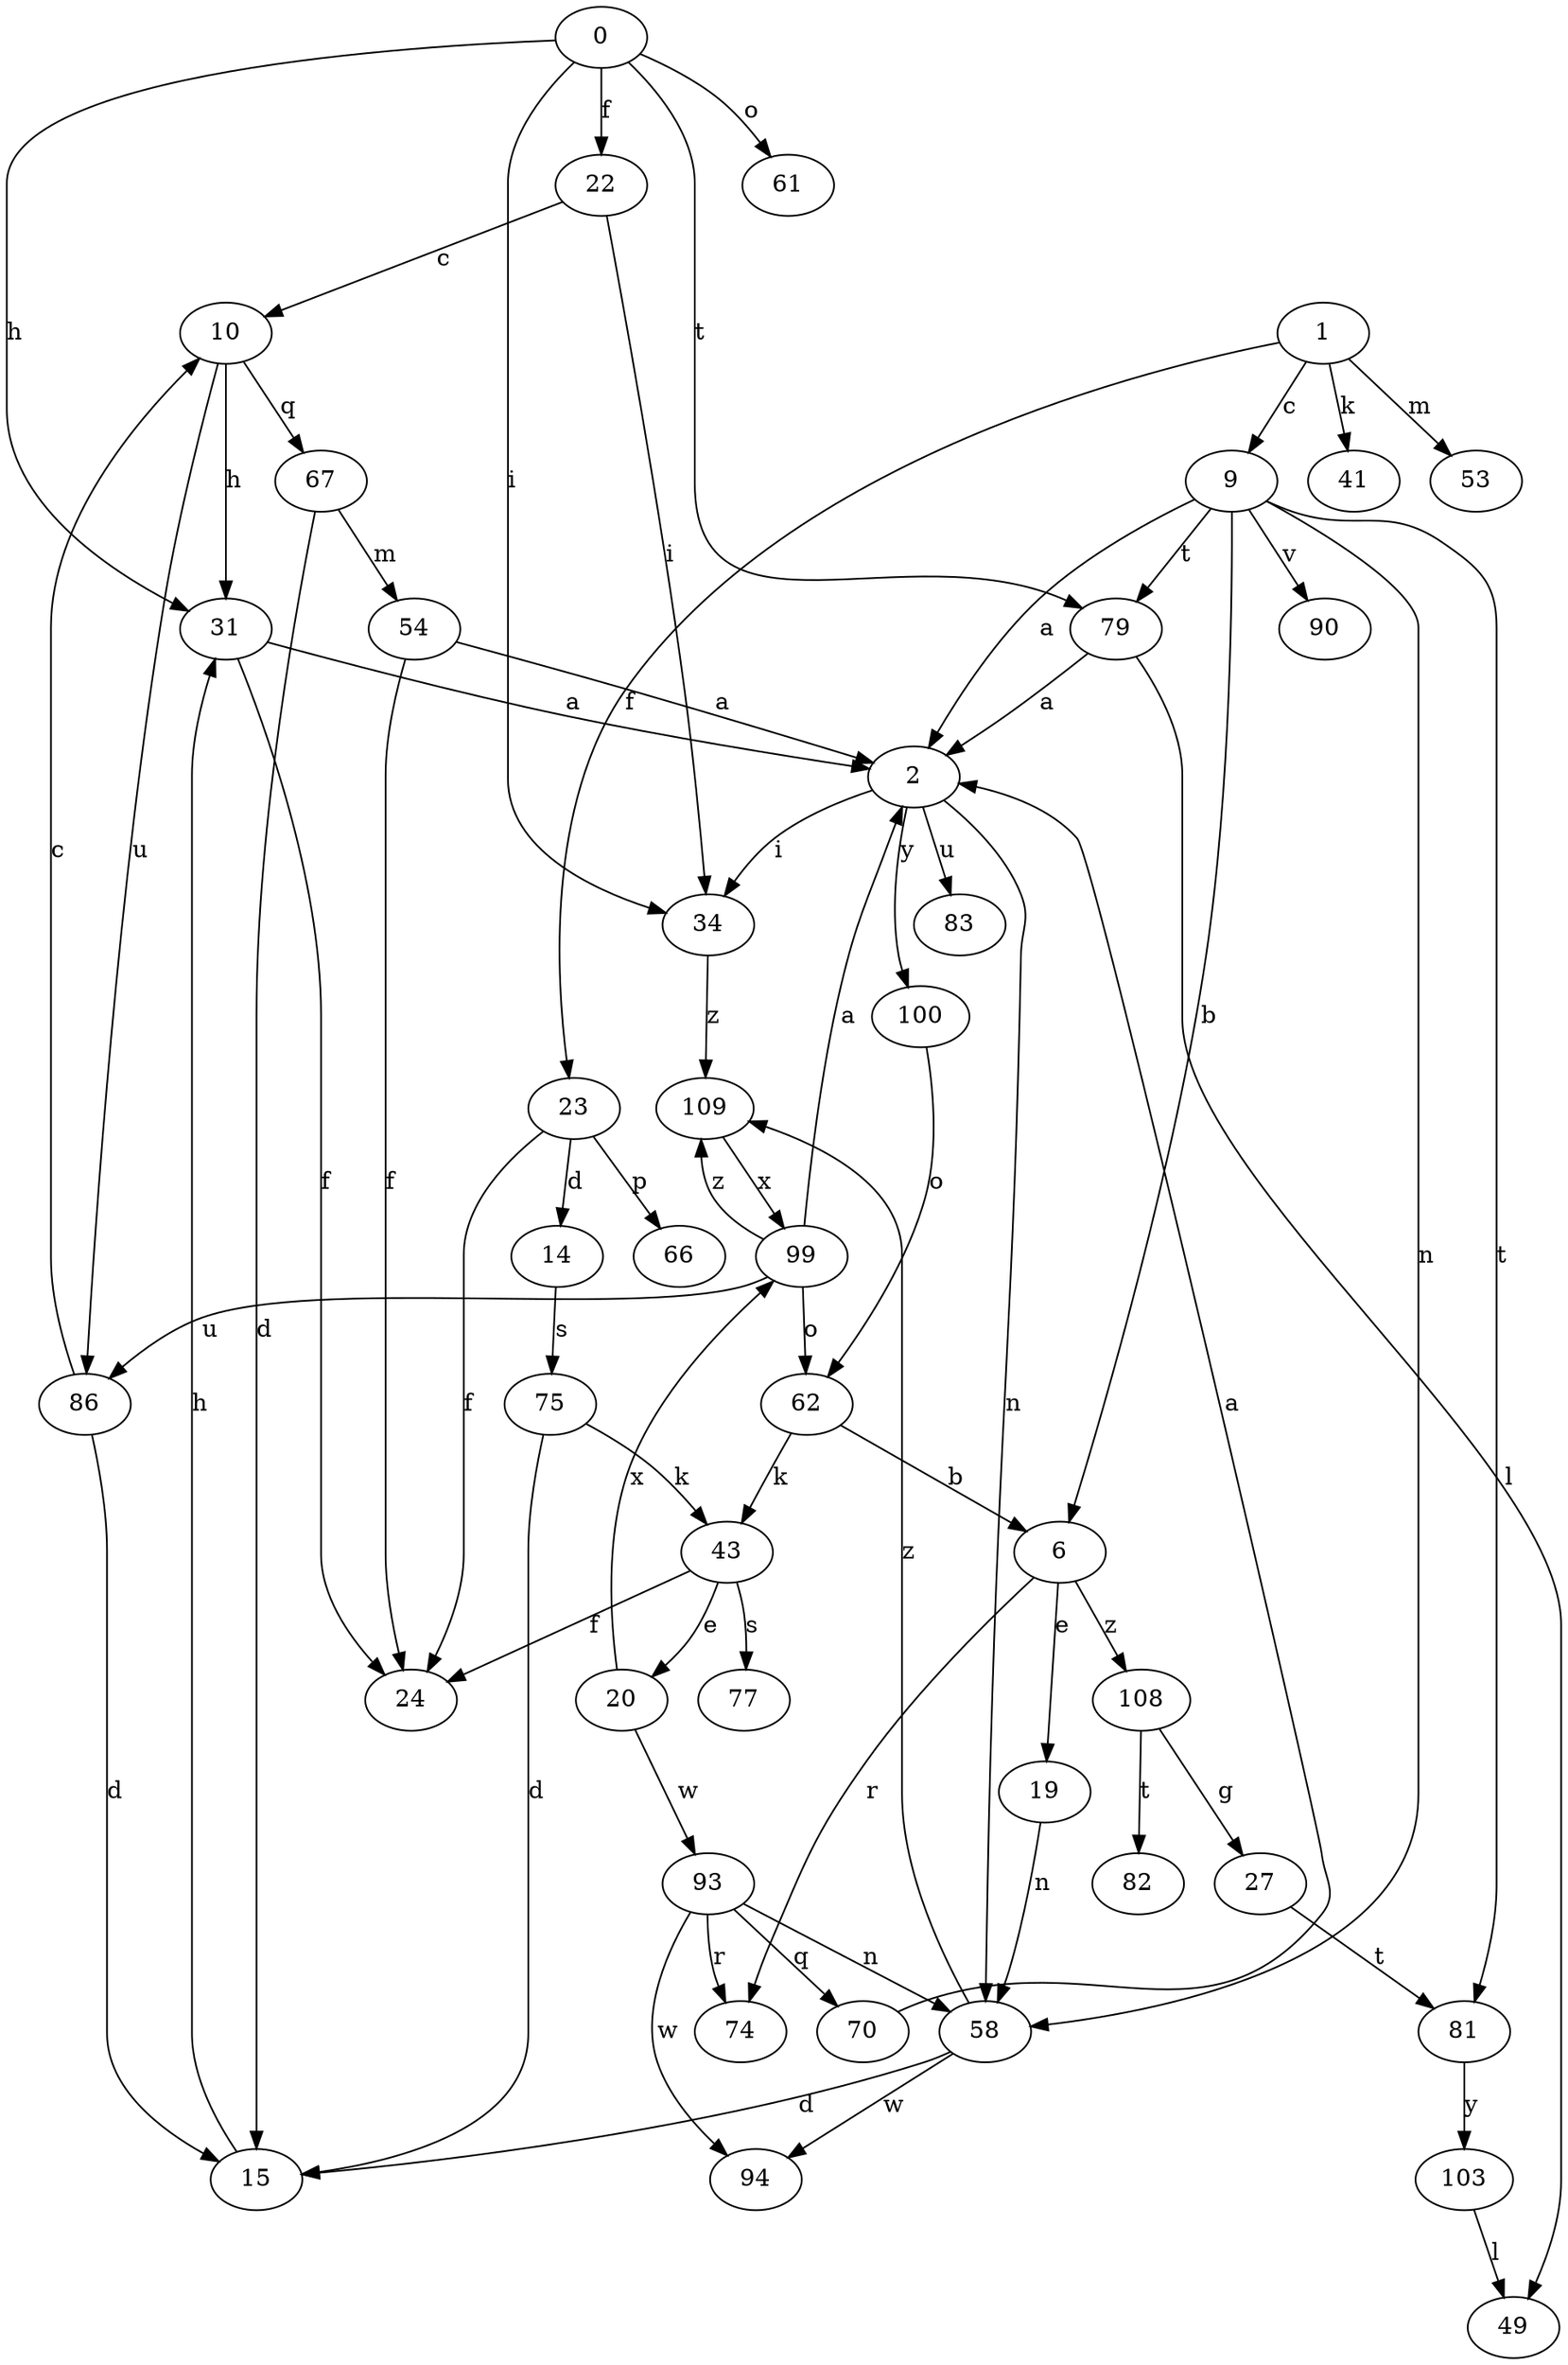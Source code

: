 strict digraph  {
0;
1;
2;
6;
9;
10;
14;
15;
19;
20;
22;
23;
24;
27;
31;
34;
41;
43;
49;
53;
54;
58;
61;
62;
66;
67;
70;
74;
75;
77;
79;
81;
82;
83;
86;
90;
93;
94;
99;
100;
103;
108;
109;
0 -> 22  [label=f];
0 -> 31  [label=h];
0 -> 34  [label=i];
0 -> 61  [label=o];
0 -> 79  [label=t];
1 -> 9  [label=c];
1 -> 23  [label=f];
1 -> 41  [label=k];
1 -> 53  [label=m];
2 -> 34  [label=i];
2 -> 58  [label=n];
2 -> 83  [label=u];
2 -> 100  [label=y];
6 -> 19  [label=e];
6 -> 74  [label=r];
6 -> 108  [label=z];
9 -> 2  [label=a];
9 -> 6  [label=b];
9 -> 58  [label=n];
9 -> 79  [label=t];
9 -> 81  [label=t];
9 -> 90  [label=v];
10 -> 31  [label=h];
10 -> 67  [label=q];
10 -> 86  [label=u];
14 -> 75  [label=s];
15 -> 31  [label=h];
19 -> 58  [label=n];
20 -> 93  [label=w];
20 -> 99  [label=x];
22 -> 10  [label=c];
22 -> 34  [label=i];
23 -> 14  [label=d];
23 -> 24  [label=f];
23 -> 66  [label=p];
27 -> 81  [label=t];
31 -> 2  [label=a];
31 -> 24  [label=f];
34 -> 109  [label=z];
43 -> 20  [label=e];
43 -> 24  [label=f];
43 -> 77  [label=s];
54 -> 2  [label=a];
54 -> 24  [label=f];
58 -> 15  [label=d];
58 -> 94  [label=w];
58 -> 109  [label=z];
62 -> 6  [label=b];
62 -> 43  [label=k];
67 -> 15  [label=d];
67 -> 54  [label=m];
70 -> 2  [label=a];
75 -> 15  [label=d];
75 -> 43  [label=k];
79 -> 2  [label=a];
79 -> 49  [label=l];
81 -> 103  [label=y];
86 -> 10  [label=c];
86 -> 15  [label=d];
93 -> 58  [label=n];
93 -> 70  [label=q];
93 -> 74  [label=r];
93 -> 94  [label=w];
99 -> 2  [label=a];
99 -> 62  [label=o];
99 -> 86  [label=u];
99 -> 109  [label=z];
100 -> 62  [label=o];
103 -> 49  [label=l];
108 -> 27  [label=g];
108 -> 82  [label=t];
109 -> 99  [label=x];
}
